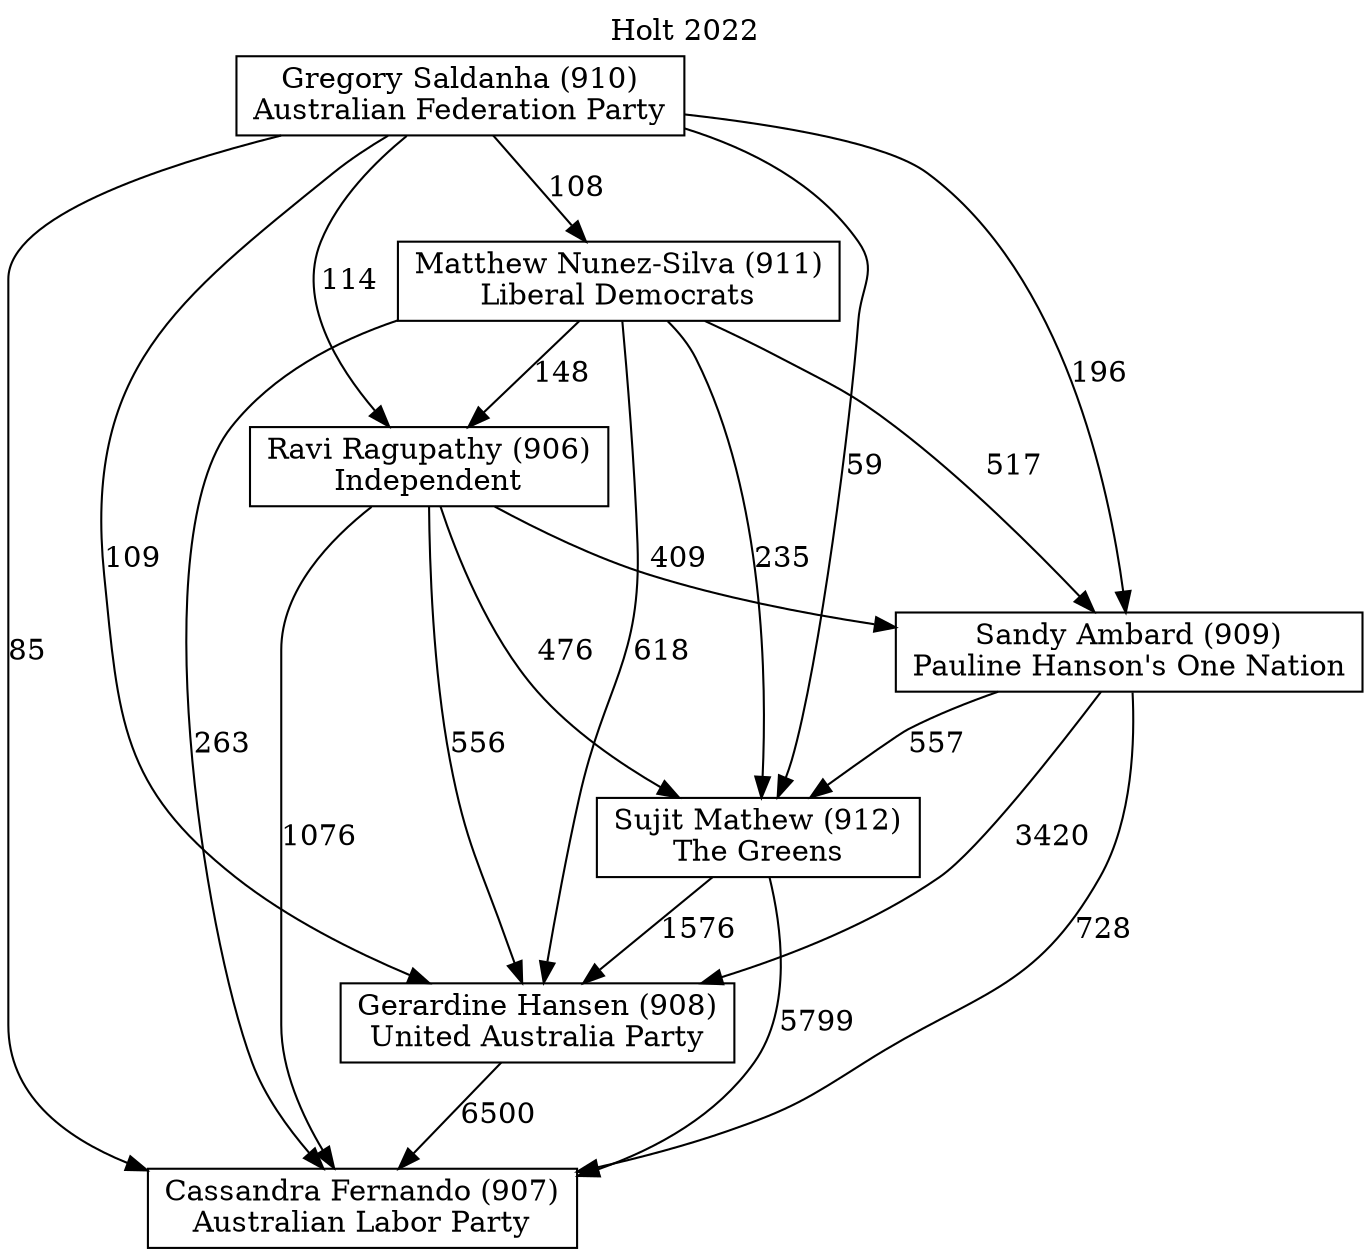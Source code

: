 // House preference flow
digraph "Cassandra Fernando (907)_Holt_2022" {
	graph [label="Holt 2022" labelloc=t mclimit=10]
	node [shape=box]
	"Gregory Saldanha (910)" [label="Gregory Saldanha (910)
Australian Federation Party"]
	"Matthew Nunez-Silva (911)" [label="Matthew Nunez-Silva (911)
Liberal Democrats"]
	"Cassandra Fernando (907)" [label="Cassandra Fernando (907)
Australian Labor Party"]
	"Gerardine Hansen (908)" [label="Gerardine Hansen (908)
United Australia Party"]
	"Ravi Ragupathy (906)" [label="Ravi Ragupathy (906)
Independent"]
	"Sujit Mathew (912)" [label="Sujit Mathew (912)
The Greens"]
	"Sandy Ambard (909)" [label="Sandy Ambard (909)
Pauline Hanson's One Nation"]
	"Gregory Saldanha (910)" -> "Gerardine Hansen (908)" [label=109]
	"Sandy Ambard (909)" -> "Gerardine Hansen (908)" [label=3420]
	"Sujit Mathew (912)" -> "Cassandra Fernando (907)" [label=5799]
	"Ravi Ragupathy (906)" -> "Sandy Ambard (909)" [label=409]
	"Matthew Nunez-Silva (911)" -> "Sujit Mathew (912)" [label=235]
	"Sandy Ambard (909)" -> "Cassandra Fernando (907)" [label=728]
	"Matthew Nunez-Silva (911)" -> "Gerardine Hansen (908)" [label=618]
	"Ravi Ragupathy (906)" -> "Sujit Mathew (912)" [label=476]
	"Ravi Ragupathy (906)" -> "Cassandra Fernando (907)" [label=1076]
	"Matthew Nunez-Silva (911)" -> "Cassandra Fernando (907)" [label=263]
	"Matthew Nunez-Silva (911)" -> "Sandy Ambard (909)" [label=517]
	"Gregory Saldanha (910)" -> "Ravi Ragupathy (906)" [label=114]
	"Gerardine Hansen (908)" -> "Cassandra Fernando (907)" [label=6500]
	"Sandy Ambard (909)" -> "Sujit Mathew (912)" [label=557]
	"Gregory Saldanha (910)" -> "Sujit Mathew (912)" [label=59]
	"Gregory Saldanha (910)" -> "Matthew Nunez-Silva (911)" [label=108]
	"Gregory Saldanha (910)" -> "Cassandra Fernando (907)" [label=85]
	"Ravi Ragupathy (906)" -> "Gerardine Hansen (908)" [label=556]
	"Sujit Mathew (912)" -> "Gerardine Hansen (908)" [label=1576]
	"Matthew Nunez-Silva (911)" -> "Ravi Ragupathy (906)" [label=148]
	"Gregory Saldanha (910)" -> "Sandy Ambard (909)" [label=196]
}
